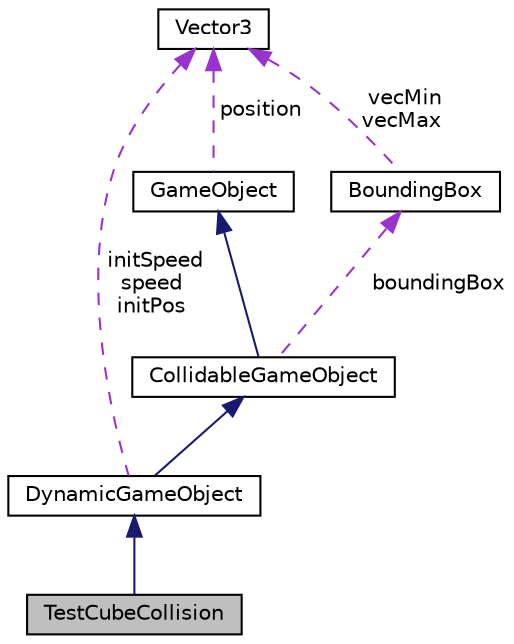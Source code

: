 digraph "TestCubeCollision"
{
  edge [fontname="Helvetica",fontsize="10",labelfontname="Helvetica",labelfontsize="10"];
  node [fontname="Helvetica",fontsize="10",shape=record];
  Node4 [label="TestCubeCollision",height=0.2,width=0.4,color="black", fillcolor="grey75", style="filled", fontcolor="black"];
  Node5 -> Node4 [dir="back",color="midnightblue",fontsize="10",style="solid",fontname="Helvetica"];
  Node5 [label="DynamicGameObject",height=0.2,width=0.4,color="black", fillcolor="white", style="filled",URL="$class_dynamic_game_object.html"];
  Node6 -> Node5 [dir="back",color="midnightblue",fontsize="10",style="solid",fontname="Helvetica"];
  Node6 [label="CollidableGameObject",height=0.2,width=0.4,color="black", fillcolor="white", style="filled",URL="$class_collidable_game_object.html"];
  Node7 -> Node6 [dir="back",color="midnightblue",fontsize="10",style="solid",fontname="Helvetica"];
  Node7 [label="GameObject",height=0.2,width=0.4,color="black", fillcolor="white", style="filled",URL="$class_game_object.html"];
  Node8 -> Node7 [dir="back",color="darkorchid3",fontsize="10",style="dashed",label=" position" ,fontname="Helvetica"];
  Node8 [label="Vector3",height=0.2,width=0.4,color="black", fillcolor="white", style="filled",URL="$class_vector3.html"];
  Node9 -> Node6 [dir="back",color="darkorchid3",fontsize="10",style="dashed",label=" boundingBox" ,fontname="Helvetica"];
  Node9 [label="BoundingBox",height=0.2,width=0.4,color="black", fillcolor="white", style="filled",URL="$class_bounding_box.html"];
  Node8 -> Node9 [dir="back",color="darkorchid3",fontsize="10",style="dashed",label=" vecMin\nvecMax" ,fontname="Helvetica"];
  Node8 -> Node5 [dir="back",color="darkorchid3",fontsize="10",style="dashed",label=" initSpeed\nspeed\ninitPos" ,fontname="Helvetica"];
}
